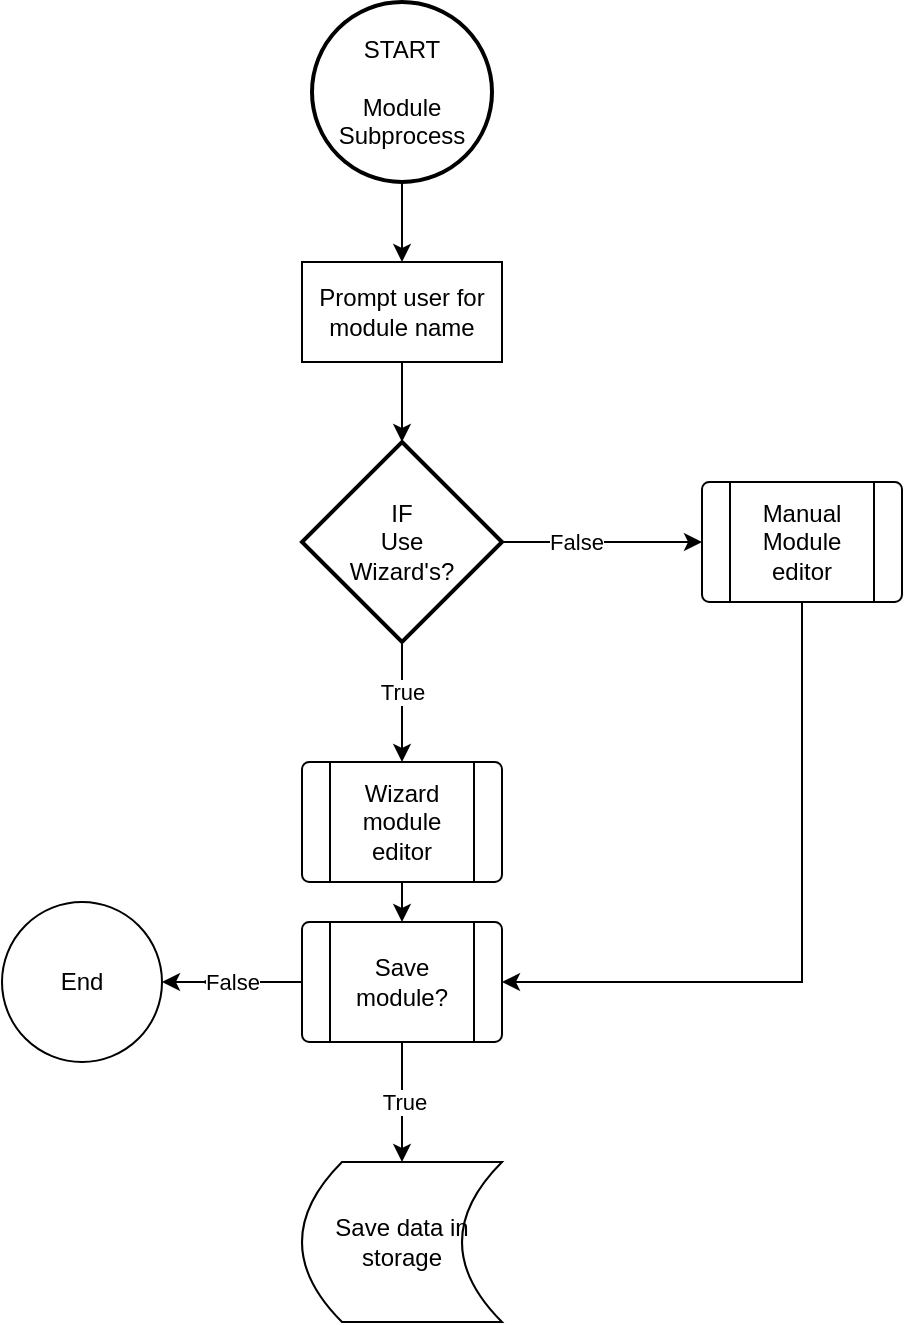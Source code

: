 <mxfile version="20.3.0" type="device"><diagram id="C5RBs43oDa-KdzZeNtuy" name="Page-1"><mxGraphModel dx="1185" dy="1890" grid="1" gridSize="10" guides="1" tooltips="1" connect="1" arrows="1" fold="1" page="1" pageScale="1" pageWidth="827" pageHeight="1169" math="0" shadow="0"><root><mxCell id="WIyWlLk6GJQsqaUBKTNV-0"/><mxCell id="WIyWlLk6GJQsqaUBKTNV-1" parent="WIyWlLk6GJQsqaUBKTNV-0"/><mxCell id="Zxk6jJ_gAEGV81IuXi46-9" style="edgeStyle=orthogonalEdgeStyle;rounded=0;orthogonalLoop=1;jettySize=auto;html=1;entryX=0.5;entryY=0;entryDx=0;entryDy=0;" edge="1" parent="WIyWlLk6GJQsqaUBKTNV-1" source="Zxk6jJ_gAEGV81IuXi46-10"><mxGeometry relative="1" as="geometry"><mxPoint x="400" y="-10" as="targetPoint"/></mxGeometry></mxCell><mxCell id="Zxk6jJ_gAEGV81IuXi46-10" value="START&lt;br&gt;&lt;br&gt;Module&lt;br&gt;Subprocess" style="strokeWidth=2;html=1;shape=mxgraph.flowchart.start_2;whiteSpace=wrap;" vertex="1" parent="WIyWlLk6GJQsqaUBKTNV-1"><mxGeometry x="355" y="-140" width="90" height="90" as="geometry"/></mxCell><mxCell id="Zxk6jJ_gAEGV81IuXi46-26" style="edgeStyle=orthogonalEdgeStyle;rounded=0;orthogonalLoop=1;jettySize=auto;html=1;entryX=0.5;entryY=0;entryDx=0;entryDy=0;" edge="1" parent="WIyWlLk6GJQsqaUBKTNV-1" source="Zxk6jJ_gAEGV81IuXi46-23"><mxGeometry relative="1" as="geometry"><mxPoint x="400" y="80" as="targetPoint"/></mxGeometry></mxCell><mxCell id="Zxk6jJ_gAEGV81IuXi46-23" value="Prompt user for module name" style="rounded=0;whiteSpace=wrap;html=1;" vertex="1" parent="WIyWlLk6GJQsqaUBKTNV-1"><mxGeometry x="350" y="-10" width="100" height="50" as="geometry"/></mxCell><mxCell id="Zxk6jJ_gAEGV81IuXi46-28" style="edgeStyle=orthogonalEdgeStyle;rounded=0;orthogonalLoop=1;jettySize=auto;html=1;exitX=0.5;exitY=1;exitDx=0;exitDy=0;entryX=0.5;entryY=0;entryDx=0;entryDy=0;" edge="1" parent="WIyWlLk6GJQsqaUBKTNV-1" source="Zxk6jJ_gAEGV81IuXi46-29" target="Zxk6jJ_gAEGV81IuXi46-37"><mxGeometry relative="1" as="geometry"><mxPoint x="400.069" y="360.0" as="targetPoint"/></mxGeometry></mxCell><mxCell id="Zxk6jJ_gAEGV81IuXi46-29" value="Wizard&lt;br&gt;module editor" style="verticalLabelPosition=middle;verticalAlign=middle;html=1;shape=process;whiteSpace=wrap;rounded=1;size=0.14;arcSize=6;labelPosition=center;align=center;" vertex="1" parent="WIyWlLk6GJQsqaUBKTNV-1"><mxGeometry x="350" y="240" width="100" height="60" as="geometry"/></mxCell><mxCell id="Zxk6jJ_gAEGV81IuXi46-30" style="edgeStyle=orthogonalEdgeStyle;rounded=0;orthogonalLoop=1;jettySize=auto;html=1;exitX=0.5;exitY=1;exitDx=0;exitDy=0;exitPerimeter=0;" edge="1" parent="WIyWlLk6GJQsqaUBKTNV-1" source="Zxk6jJ_gAEGV81IuXi46-34" target="Zxk6jJ_gAEGV81IuXi46-29"><mxGeometry relative="1" as="geometry"/></mxCell><mxCell id="Zxk6jJ_gAEGV81IuXi46-31" value="True" style="edgeLabel;html=1;align=center;verticalAlign=middle;resizable=0;points=[];" vertex="1" connectable="0" parent="Zxk6jJ_gAEGV81IuXi46-30"><mxGeometry x="-0.166" relative="1" as="geometry"><mxPoint as="offset"/></mxGeometry></mxCell><mxCell id="Zxk6jJ_gAEGV81IuXi46-32" style="edgeStyle=orthogonalEdgeStyle;rounded=0;orthogonalLoop=1;jettySize=auto;html=1;exitX=1;exitY=0.5;exitDx=0;exitDy=0;exitPerimeter=0;entryX=0;entryY=0.5;entryDx=0;entryDy=0;" edge="1" parent="WIyWlLk6GJQsqaUBKTNV-1" source="Zxk6jJ_gAEGV81IuXi46-34" target="Zxk6jJ_gAEGV81IuXi46-36"><mxGeometry relative="1" as="geometry"><mxPoint x="560" y="130" as="targetPoint"/></mxGeometry></mxCell><mxCell id="Zxk6jJ_gAEGV81IuXi46-33" value="False" style="edgeLabel;html=1;align=center;verticalAlign=middle;resizable=0;points=[];" vertex="1" connectable="0" parent="Zxk6jJ_gAEGV81IuXi46-32"><mxGeometry x="-0.269" relative="1" as="geometry"><mxPoint as="offset"/></mxGeometry></mxCell><mxCell id="Zxk6jJ_gAEGV81IuXi46-34" value="IF&lt;br&gt;Use&lt;br&gt;Wizard's?" style="strokeWidth=2;html=1;shape=mxgraph.flowchart.decision;whiteSpace=wrap;" vertex="1" parent="WIyWlLk6GJQsqaUBKTNV-1"><mxGeometry x="350" y="80" width="100" height="100" as="geometry"/></mxCell><mxCell id="Zxk6jJ_gAEGV81IuXi46-35" style="edgeStyle=orthogonalEdgeStyle;rounded=0;orthogonalLoop=1;jettySize=auto;html=1;exitX=0.5;exitY=1;exitDx=0;exitDy=0;entryX=1;entryY=0.5;entryDx=0;entryDy=0;" edge="1" parent="WIyWlLk6GJQsqaUBKTNV-1" source="Zxk6jJ_gAEGV81IuXi46-36" target="Zxk6jJ_gAEGV81IuXi46-37"><mxGeometry relative="1" as="geometry"/></mxCell><mxCell id="Zxk6jJ_gAEGV81IuXi46-36" value="Manual&lt;br&gt;Module editor" style="verticalLabelPosition=middle;verticalAlign=middle;html=1;shape=process;whiteSpace=wrap;rounded=1;size=0.14;arcSize=6;labelPosition=center;align=center;" vertex="1" parent="WIyWlLk6GJQsqaUBKTNV-1"><mxGeometry x="550" y="100" width="100" height="60" as="geometry"/></mxCell><mxCell id="Zxk6jJ_gAEGV81IuXi46-38" value="True" style="edgeStyle=orthogonalEdgeStyle;rounded=0;orthogonalLoop=1;jettySize=auto;html=1;" edge="1" parent="WIyWlLk6GJQsqaUBKTNV-1" source="Zxk6jJ_gAEGV81IuXi46-37"><mxGeometry relative="1" as="geometry"><mxPoint x="400" y="440" as="targetPoint"/></mxGeometry></mxCell><mxCell id="Zxk6jJ_gAEGV81IuXi46-39" style="edgeStyle=orthogonalEdgeStyle;rounded=0;orthogonalLoop=1;jettySize=auto;html=1;" edge="1" parent="WIyWlLk6GJQsqaUBKTNV-1" source="Zxk6jJ_gAEGV81IuXi46-37"><mxGeometry relative="1" as="geometry"><mxPoint x="300" y="350" as="targetPoint"/></mxGeometry></mxCell><mxCell id="Zxk6jJ_gAEGV81IuXi46-42" value="False" style="edgeStyle=orthogonalEdgeStyle;rounded=0;orthogonalLoop=1;jettySize=auto;html=1;" edge="1" parent="WIyWlLk6GJQsqaUBKTNV-1" source="Zxk6jJ_gAEGV81IuXi46-37" target="Zxk6jJ_gAEGV81IuXi46-41"><mxGeometry relative="1" as="geometry"/></mxCell><mxCell id="Zxk6jJ_gAEGV81IuXi46-37" value="Save module?" style="verticalLabelPosition=middle;verticalAlign=middle;html=1;shape=process;whiteSpace=wrap;rounded=1;size=0.14;arcSize=6;labelPosition=center;align=center;" vertex="1" parent="WIyWlLk6GJQsqaUBKTNV-1"><mxGeometry x="350" y="320" width="100" height="60" as="geometry"/></mxCell><mxCell id="Zxk6jJ_gAEGV81IuXi46-40" value="Save data in&lt;br&gt;storage" style="shape=dataStorage;whiteSpace=wrap;html=1;fixedSize=1;" vertex="1" parent="WIyWlLk6GJQsqaUBKTNV-1"><mxGeometry x="350" y="440" width="100" height="80" as="geometry"/></mxCell><mxCell id="Zxk6jJ_gAEGV81IuXi46-41" value="End" style="ellipse;whiteSpace=wrap;html=1;" vertex="1" parent="WIyWlLk6GJQsqaUBKTNV-1"><mxGeometry x="200" y="310" width="80" height="80" as="geometry"/></mxCell></root></mxGraphModel></diagram></mxfile>